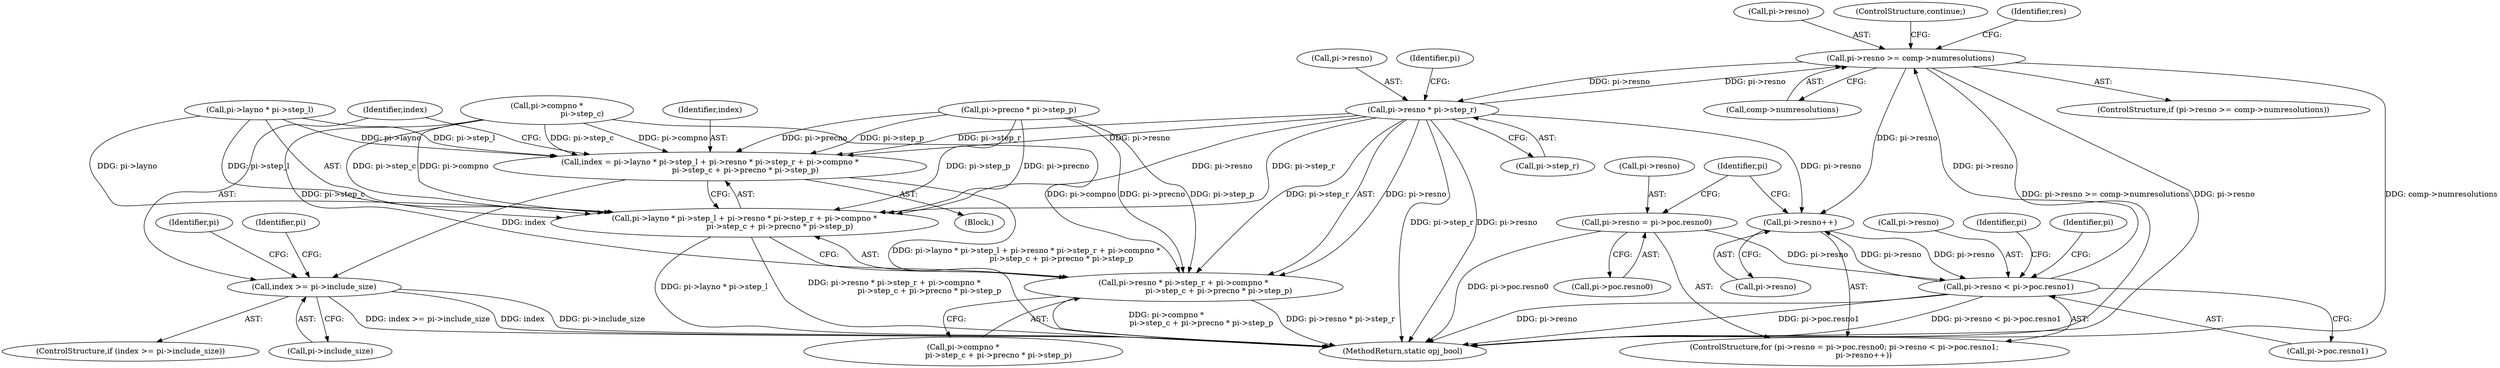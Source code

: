 digraph "0_openjpeg_c277159986c80142180fbe5efb256bbf3bdf3edc_0@pointer" {
"1000233" [label="(Call,pi->resno >= comp->numresolutions)"];
"1000184" [label="(Call,pi->resno < pi->poc.resno1)"];
"1000193" [label="(Call,pi->resno++)"];
"1000306" [label="(Call,pi->resno * pi->step_r)"];
"1000233" [label="(Call,pi->resno >= comp->numresolutions)"];
"1000175" [label="(Call,pi->resno = pi->poc.resno0)"];
"1000295" [label="(Call,index = pi->layno * pi->step_l + pi->resno * pi->step_r + pi->compno *\n                             pi->step_c + pi->precno * pi->step_p)"];
"1000329" [label="(Call,index >= pi->include_size)"];
"1000297" [label="(Call,pi->layno * pi->step_l + pi->resno * pi->step_r + pi->compno *\n                             pi->step_c + pi->precno * pi->step_p)"];
"1000305" [label="(Call,pi->resno * pi->step_r + pi->compno *\n                             pi->step_c + pi->precno * pi->step_p)"];
"1000186" [label="(Identifier,pi)"];
"1000174" [label="(ControlStructure,for (pi->resno = pi->poc.resno0; pi->resno < pi->poc.resno1;\n                pi->resno++))"];
"1000294" [label="(Block,)"];
"1000307" [label="(Call,pi->resno)"];
"1000344" [label="(Identifier,pi)"];
"1000233" [label="(Call,pi->resno >= comp->numresolutions)"];
"1000321" [label="(Call,pi->precno * pi->step_p)"];
"1000194" [label="(Call,pi->resno)"];
"1000237" [label="(Call,comp->numresolutions)"];
"1000360" [label="(MethodReturn,static opj_bool)"];
"1000232" [label="(ControlStructure,if (pi->resno >= comp->numresolutions))"];
"1000329" [label="(Call,index >= pi->include_size)"];
"1000193" [label="(Call,pi->resno++)"];
"1000234" [label="(Call,pi->resno)"];
"1000297" [label="(Call,pi->layno * pi->step_l + pi->resno * pi->step_r + pi->compno *\n                             pi->step_c + pi->precno * pi->step_p)"];
"1000330" [label="(Identifier,index)"];
"1000241" [label="(ControlStructure,continue;)"];
"1000316" [label="(Identifier,pi)"];
"1000243" [label="(Identifier,res)"];
"1000336" [label="(Identifier,pi)"];
"1000185" [label="(Call,pi->resno)"];
"1000314" [label="(Call,pi->compno *\n                             pi->step_c)"];
"1000171" [label="(Identifier,pi)"];
"1000313" [label="(Call,pi->compno *\n                             pi->step_c + pi->precno * pi->step_p)"];
"1000176" [label="(Call,pi->resno)"];
"1000310" [label="(Call,pi->step_r)"];
"1000201" [label="(Identifier,pi)"];
"1000295" [label="(Call,index = pi->layno * pi->step_l + pi->resno * pi->step_r + pi->compno *\n                             pi->step_c + pi->precno * pi->step_p)"];
"1000175" [label="(Call,pi->resno = pi->poc.resno0)"];
"1000184" [label="(Call,pi->resno < pi->poc.resno1)"];
"1000306" [label="(Call,pi->resno * pi->step_r)"];
"1000305" [label="(Call,pi->resno * pi->step_r + pi->compno *\n                             pi->step_c + pi->precno * pi->step_p)"];
"1000298" [label="(Call,pi->layno * pi->step_l)"];
"1000179" [label="(Call,pi->poc.resno0)"];
"1000296" [label="(Identifier,index)"];
"1000328" [label="(ControlStructure,if (index >= pi->include_size))"];
"1000331" [label="(Call,pi->include_size)"];
"1000188" [label="(Call,pi->poc.resno1)"];
"1000233" -> "1000232"  [label="AST: "];
"1000233" -> "1000237"  [label="CFG: "];
"1000234" -> "1000233"  [label="AST: "];
"1000237" -> "1000233"  [label="AST: "];
"1000241" -> "1000233"  [label="CFG: "];
"1000243" -> "1000233"  [label="CFG: "];
"1000233" -> "1000360"  [label="DDG: comp->numresolutions"];
"1000233" -> "1000360"  [label="DDG: pi->resno >= comp->numresolutions"];
"1000233" -> "1000360"  [label="DDG: pi->resno"];
"1000233" -> "1000193"  [label="DDG: pi->resno"];
"1000184" -> "1000233"  [label="DDG: pi->resno"];
"1000306" -> "1000233"  [label="DDG: pi->resno"];
"1000233" -> "1000306"  [label="DDG: pi->resno"];
"1000184" -> "1000174"  [label="AST: "];
"1000184" -> "1000188"  [label="CFG: "];
"1000185" -> "1000184"  [label="AST: "];
"1000188" -> "1000184"  [label="AST: "];
"1000201" -> "1000184"  [label="CFG: "];
"1000171" -> "1000184"  [label="CFG: "];
"1000184" -> "1000360"  [label="DDG: pi->resno"];
"1000184" -> "1000360"  [label="DDG: pi->poc.resno1"];
"1000184" -> "1000360"  [label="DDG: pi->resno < pi->poc.resno1"];
"1000193" -> "1000184"  [label="DDG: pi->resno"];
"1000175" -> "1000184"  [label="DDG: pi->resno"];
"1000184" -> "1000193"  [label="DDG: pi->resno"];
"1000193" -> "1000174"  [label="AST: "];
"1000193" -> "1000194"  [label="CFG: "];
"1000194" -> "1000193"  [label="AST: "];
"1000186" -> "1000193"  [label="CFG: "];
"1000306" -> "1000193"  [label="DDG: pi->resno"];
"1000306" -> "1000305"  [label="AST: "];
"1000306" -> "1000310"  [label="CFG: "];
"1000307" -> "1000306"  [label="AST: "];
"1000310" -> "1000306"  [label="AST: "];
"1000316" -> "1000306"  [label="CFG: "];
"1000306" -> "1000360"  [label="DDG: pi->step_r"];
"1000306" -> "1000360"  [label="DDG: pi->resno"];
"1000306" -> "1000295"  [label="DDG: pi->resno"];
"1000306" -> "1000295"  [label="DDG: pi->step_r"];
"1000306" -> "1000297"  [label="DDG: pi->resno"];
"1000306" -> "1000297"  [label="DDG: pi->step_r"];
"1000306" -> "1000305"  [label="DDG: pi->resno"];
"1000306" -> "1000305"  [label="DDG: pi->step_r"];
"1000175" -> "1000174"  [label="AST: "];
"1000175" -> "1000179"  [label="CFG: "];
"1000176" -> "1000175"  [label="AST: "];
"1000179" -> "1000175"  [label="AST: "];
"1000186" -> "1000175"  [label="CFG: "];
"1000175" -> "1000360"  [label="DDG: pi->poc.resno0"];
"1000295" -> "1000294"  [label="AST: "];
"1000295" -> "1000297"  [label="CFG: "];
"1000296" -> "1000295"  [label="AST: "];
"1000297" -> "1000295"  [label="AST: "];
"1000330" -> "1000295"  [label="CFG: "];
"1000295" -> "1000360"  [label="DDG: pi->layno * pi->step_l + pi->resno * pi->step_r + pi->compno *\n                             pi->step_c + pi->precno * pi->step_p"];
"1000298" -> "1000295"  [label="DDG: pi->layno"];
"1000298" -> "1000295"  [label="DDG: pi->step_l"];
"1000314" -> "1000295"  [label="DDG: pi->compno"];
"1000314" -> "1000295"  [label="DDG: pi->step_c"];
"1000321" -> "1000295"  [label="DDG: pi->precno"];
"1000321" -> "1000295"  [label="DDG: pi->step_p"];
"1000295" -> "1000329"  [label="DDG: index"];
"1000329" -> "1000328"  [label="AST: "];
"1000329" -> "1000331"  [label="CFG: "];
"1000330" -> "1000329"  [label="AST: "];
"1000331" -> "1000329"  [label="AST: "];
"1000336" -> "1000329"  [label="CFG: "];
"1000344" -> "1000329"  [label="CFG: "];
"1000329" -> "1000360"  [label="DDG: pi->include_size"];
"1000329" -> "1000360"  [label="DDG: index >= pi->include_size"];
"1000329" -> "1000360"  [label="DDG: index"];
"1000297" -> "1000305"  [label="CFG: "];
"1000298" -> "1000297"  [label="AST: "];
"1000305" -> "1000297"  [label="AST: "];
"1000297" -> "1000360"  [label="DDG: pi->layno * pi->step_l"];
"1000297" -> "1000360"  [label="DDG: pi->resno * pi->step_r + pi->compno *\n                             pi->step_c + pi->precno * pi->step_p"];
"1000298" -> "1000297"  [label="DDG: pi->layno"];
"1000298" -> "1000297"  [label="DDG: pi->step_l"];
"1000314" -> "1000297"  [label="DDG: pi->compno"];
"1000314" -> "1000297"  [label="DDG: pi->step_c"];
"1000321" -> "1000297"  [label="DDG: pi->precno"];
"1000321" -> "1000297"  [label="DDG: pi->step_p"];
"1000305" -> "1000313"  [label="CFG: "];
"1000313" -> "1000305"  [label="AST: "];
"1000305" -> "1000360"  [label="DDG: pi->compno *\n                             pi->step_c + pi->precno * pi->step_p"];
"1000305" -> "1000360"  [label="DDG: pi->resno * pi->step_r"];
"1000314" -> "1000305"  [label="DDG: pi->compno"];
"1000314" -> "1000305"  [label="DDG: pi->step_c"];
"1000321" -> "1000305"  [label="DDG: pi->precno"];
"1000321" -> "1000305"  [label="DDG: pi->step_p"];
}

